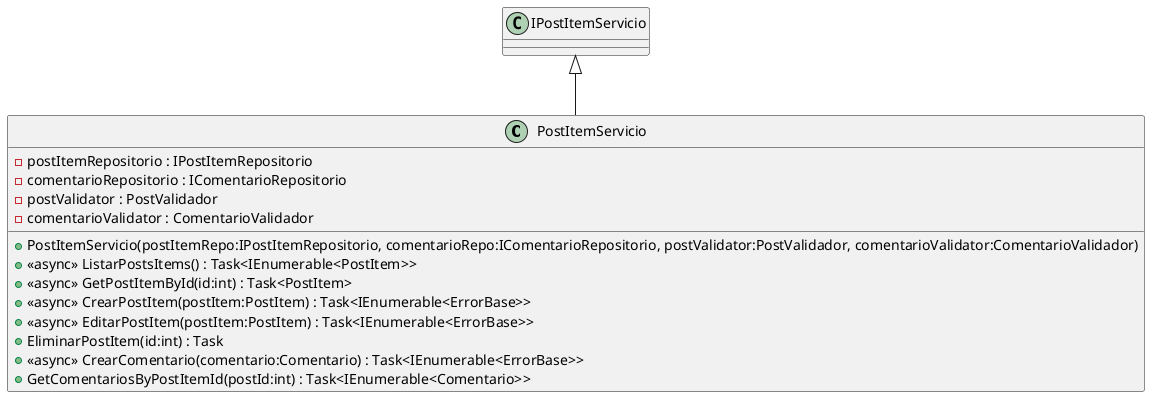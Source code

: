 @startuml
class PostItemServicio {
    - postItemRepositorio : IPostItemRepositorio
    - comentarioRepositorio : IComentarioRepositorio
    - postValidator : PostValidador
    - comentarioValidator : ComentarioValidador
    + PostItemServicio(postItemRepo:IPostItemRepositorio, comentarioRepo:IComentarioRepositorio, postValidator:PostValidador, comentarioValidator:ComentarioValidador)
    + <<async>> ListarPostsItems() : Task<IEnumerable<PostItem>>
    + <<async>> GetPostItemById(id:int) : Task<PostItem>
    + <<async>> CrearPostItem(postItem:PostItem) : Task<IEnumerable<ErrorBase>>
    + <<async>> EditarPostItem(postItem:PostItem) : Task<IEnumerable<ErrorBase>>
    + EliminarPostItem(id:int) : Task
    + <<async>> CrearComentario(comentario:Comentario) : Task<IEnumerable<ErrorBase>>
    + GetComentariosByPostItemId(postId:int) : Task<IEnumerable<Comentario>>
}
IPostItemServicio <|-- PostItemServicio
@enduml
